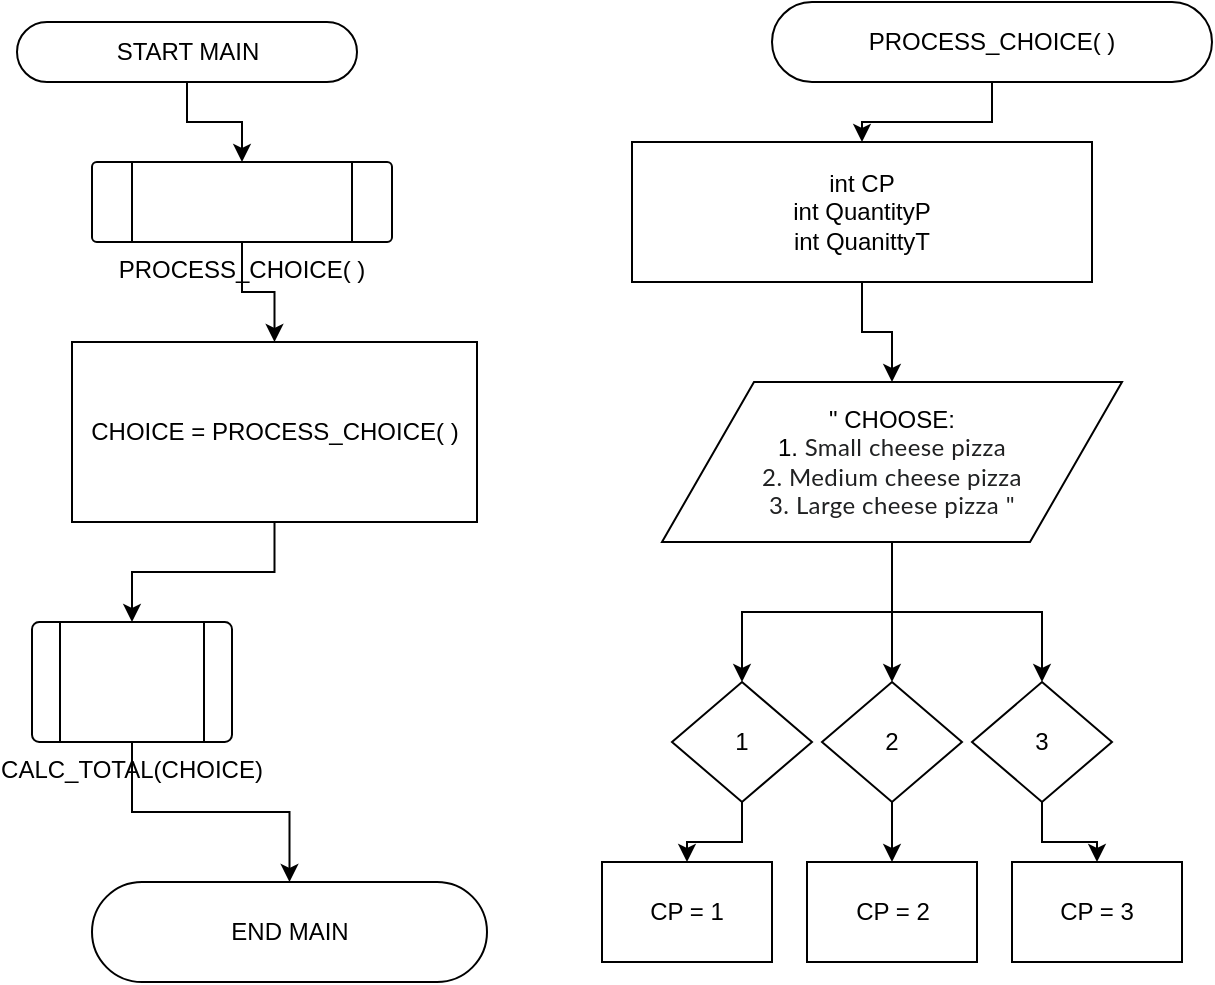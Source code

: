<mxfile version="24.6.5" type="github">
  <diagram name="Page-1" id="Bwrql6FO_Pp4iYdtCRvU">
    <mxGraphModel dx="664" dy="775" grid="1" gridSize="10" guides="1" tooltips="1" connect="1" arrows="1" fold="1" page="1" pageScale="1" pageWidth="850" pageHeight="1100" math="0" shadow="0">
      <root>
        <mxCell id="0" />
        <mxCell id="1" parent="0" />
        <mxCell id="jd5DZ7lS3QpHcR33lxbT-20" value="" style="edgeStyle=orthogonalEdgeStyle;rounded=0;orthogonalLoop=1;jettySize=auto;html=1;" edge="1" parent="1" source="Y5ReOfjwJdekTtEq4LtW-1" target="jd5DZ7lS3QpHcR33lxbT-10">
          <mxGeometry relative="1" as="geometry" />
        </mxCell>
        <mxCell id="Y5ReOfjwJdekTtEq4LtW-1" value="START MAIN" style="html=1;dashed=0;whiteSpace=wrap;shape=mxgraph.dfd.start" parent="1" vertex="1">
          <mxGeometry x="112.5" y="50" width="170" height="30" as="geometry" />
        </mxCell>
        <mxCell id="jd5DZ7lS3QpHcR33lxbT-26" value="" style="edgeStyle=orthogonalEdgeStyle;rounded=0;orthogonalLoop=1;jettySize=auto;html=1;" edge="1" parent="1" source="jd5DZ7lS3QpHcR33lxbT-8" target="jd5DZ7lS3QpHcR33lxbT-25">
          <mxGeometry relative="1" as="geometry" />
        </mxCell>
        <mxCell id="jd5DZ7lS3QpHcR33lxbT-37" style="edgeStyle=orthogonalEdgeStyle;rounded=0;orthogonalLoop=1;jettySize=auto;html=1;entryX=0.5;entryY=0;entryDx=0;entryDy=0;" edge="1" parent="1" source="jd5DZ7lS3QpHcR33lxbT-8" target="jd5DZ7lS3QpHcR33lxbT-36">
          <mxGeometry relative="1" as="geometry" />
        </mxCell>
        <mxCell id="jd5DZ7lS3QpHcR33lxbT-38" style="edgeStyle=orthogonalEdgeStyle;rounded=0;orthogonalLoop=1;jettySize=auto;html=1;entryX=0.5;entryY=0;entryDx=0;entryDy=0;" edge="1" parent="1" source="jd5DZ7lS3QpHcR33lxbT-8" target="jd5DZ7lS3QpHcR33lxbT-35">
          <mxGeometry relative="1" as="geometry" />
        </mxCell>
        <mxCell id="jd5DZ7lS3QpHcR33lxbT-8" value="&lt;font style=&quot;font-size: 12px;&quot;&gt;&quot;&amp;nbsp;&lt;/font&gt;&lt;span style=&quot;background-color: initial;&quot;&gt;CHOOSE:&lt;/span&gt;&lt;div&gt;&lt;font style=&quot;font-size: 12px;&quot;&gt;1.&amp;nbsp;&lt;span style=&quot;color: rgb(32, 33, 34); font-family: Lato, &amp;quot;Lucida Sans Unicode&amp;quot;, &amp;quot;Lucida Grande&amp;quot;, sans-serif; letter-spacing: 0.2px; text-align: start; background-color: rgb(255, 255, 255);&quot;&gt;Small cheese pizza&lt;/span&gt;&lt;/font&gt;&lt;div&gt;&lt;font style=&quot;font-size: 12px;&quot;&gt;&lt;span style=&quot;color: rgb(32, 33, 34); font-family: Lato, &amp;quot;Lucida Sans Unicode&amp;quot;, &amp;quot;Lucida Grande&amp;quot;, sans-serif; letter-spacing: 0.2px; text-align: start; background-color: rgb(255, 255, 255);&quot;&gt;2. Medium cheese pizza&lt;/span&gt;&lt;/font&gt;&lt;/div&gt;&lt;div&gt;&lt;font style=&quot;font-size: 12px;&quot;&gt;&lt;span style=&quot;color: rgb(32, 33, 34); font-family: Lato, &amp;quot;Lucida Sans Unicode&amp;quot;, &amp;quot;Lucida Grande&amp;quot;, sans-serif; letter-spacing: 0.2px; text-align: start; background-color: rgb(255, 255, 255);&quot;&gt;3. Large cheese pizza &quot;&lt;/span&gt;&lt;/font&gt;&lt;/div&gt;&lt;/div&gt;" style="shape=parallelogram;perimeter=parallelogramPerimeter;whiteSpace=wrap;html=1;dashed=0;" vertex="1" parent="1">
          <mxGeometry x="435" y="230" width="230" height="80" as="geometry" />
        </mxCell>
        <mxCell id="jd5DZ7lS3QpHcR33lxbT-13" value="" style="edgeStyle=orthogonalEdgeStyle;rounded=0;orthogonalLoop=1;jettySize=auto;html=1;" edge="1" parent="1" source="jd5DZ7lS3QpHcR33lxbT-10" target="jd5DZ7lS3QpHcR33lxbT-12">
          <mxGeometry relative="1" as="geometry" />
        </mxCell>
        <mxCell id="jd5DZ7lS3QpHcR33lxbT-10" value="PROCESS_CHOICE( )" style="verticalLabelPosition=bottom;verticalAlign=top;html=1;shape=process;whiteSpace=wrap;rounded=1;size=0.136;arcSize=6;" vertex="1" parent="1">
          <mxGeometry x="150" y="120" width="150" height="40" as="geometry" />
        </mxCell>
        <mxCell id="jd5DZ7lS3QpHcR33lxbT-15" value="" style="edgeStyle=orthogonalEdgeStyle;rounded=0;orthogonalLoop=1;jettySize=auto;html=1;" edge="1" parent="1" source="jd5DZ7lS3QpHcR33lxbT-12" target="jd5DZ7lS3QpHcR33lxbT-14">
          <mxGeometry relative="1" as="geometry" />
        </mxCell>
        <mxCell id="jd5DZ7lS3QpHcR33lxbT-12" value="CHOICE = PROCESS_CHOICE( )" style="html=1;dashed=0;whiteSpace=wrap;" vertex="1" parent="1">
          <mxGeometry x="140" y="210" width="202.5" height="90" as="geometry" />
        </mxCell>
        <mxCell id="jd5DZ7lS3QpHcR33lxbT-17" value="" style="edgeStyle=orthogonalEdgeStyle;rounded=0;orthogonalLoop=1;jettySize=auto;html=1;" edge="1" parent="1" source="jd5DZ7lS3QpHcR33lxbT-14" target="jd5DZ7lS3QpHcR33lxbT-16">
          <mxGeometry relative="1" as="geometry" />
        </mxCell>
        <mxCell id="jd5DZ7lS3QpHcR33lxbT-14" value="CALC_TOTAL(CHOICE)" style="verticalLabelPosition=bottom;verticalAlign=top;html=1;shape=process;whiteSpace=wrap;rounded=1;size=0.14;arcSize=6;" vertex="1" parent="1">
          <mxGeometry x="120" y="350" width="100" height="60" as="geometry" />
        </mxCell>
        <mxCell id="jd5DZ7lS3QpHcR33lxbT-16" value="END MAIN" style="html=1;dashed=0;whiteSpace=wrap;shape=mxgraph.dfd.start" vertex="1" parent="1">
          <mxGeometry x="150" y="480" width="197.5" height="50" as="geometry" />
        </mxCell>
        <mxCell id="jd5DZ7lS3QpHcR33lxbT-22" value="" style="edgeStyle=orthogonalEdgeStyle;rounded=0;orthogonalLoop=1;jettySize=auto;html=1;" edge="1" parent="1" source="jd5DZ7lS3QpHcR33lxbT-18" target="jd5DZ7lS3QpHcR33lxbT-21">
          <mxGeometry relative="1" as="geometry" />
        </mxCell>
        <mxCell id="jd5DZ7lS3QpHcR33lxbT-18" value="PROCESS_CHOICE( )" style="html=1;dashed=0;whiteSpace=wrap;shape=mxgraph.dfd.start" vertex="1" parent="1">
          <mxGeometry x="490" y="40" width="220" height="40" as="geometry" />
        </mxCell>
        <mxCell id="jd5DZ7lS3QpHcR33lxbT-23" value="" style="edgeStyle=orthogonalEdgeStyle;rounded=0;orthogonalLoop=1;jettySize=auto;html=1;" edge="1" parent="1" source="jd5DZ7lS3QpHcR33lxbT-21" target="jd5DZ7lS3QpHcR33lxbT-8">
          <mxGeometry relative="1" as="geometry" />
        </mxCell>
        <mxCell id="jd5DZ7lS3QpHcR33lxbT-21" value="&lt;div&gt;int CP&lt;/div&gt;&lt;div&gt;int QuantityP&lt;/div&gt;&lt;div&gt;int QuanittyT&lt;/div&gt;" style="html=1;dashed=0;whiteSpace=wrap;" vertex="1" parent="1">
          <mxGeometry x="420" y="110" width="230" height="70" as="geometry" />
        </mxCell>
        <mxCell id="jd5DZ7lS3QpHcR33lxbT-40" value="" style="edgeStyle=orthogonalEdgeStyle;rounded=0;orthogonalLoop=1;jettySize=auto;html=1;" edge="1" parent="1" source="jd5DZ7lS3QpHcR33lxbT-25" target="jd5DZ7lS3QpHcR33lxbT-39">
          <mxGeometry relative="1" as="geometry" />
        </mxCell>
        <mxCell id="jd5DZ7lS3QpHcR33lxbT-25" value="1" style="rhombus;whiteSpace=wrap;html=1;dashed=0;" vertex="1" parent="1">
          <mxGeometry x="440" y="380" width="70" height="60" as="geometry" />
        </mxCell>
        <mxCell id="jd5DZ7lS3QpHcR33lxbT-46" value="" style="edgeStyle=orthogonalEdgeStyle;rounded=0;orthogonalLoop=1;jettySize=auto;html=1;" edge="1" parent="1" source="jd5DZ7lS3QpHcR33lxbT-35" target="jd5DZ7lS3QpHcR33lxbT-44">
          <mxGeometry relative="1" as="geometry" />
        </mxCell>
        <mxCell id="jd5DZ7lS3QpHcR33lxbT-35" value="3" style="rhombus;whiteSpace=wrap;html=1;dashed=0;" vertex="1" parent="1">
          <mxGeometry x="590" y="380" width="70" height="60" as="geometry" />
        </mxCell>
        <mxCell id="jd5DZ7lS3QpHcR33lxbT-45" value="" style="edgeStyle=orthogonalEdgeStyle;rounded=0;orthogonalLoop=1;jettySize=auto;html=1;" edge="1" parent="1" source="jd5DZ7lS3QpHcR33lxbT-36" target="jd5DZ7lS3QpHcR33lxbT-43">
          <mxGeometry relative="1" as="geometry" />
        </mxCell>
        <mxCell id="jd5DZ7lS3QpHcR33lxbT-36" value="2" style="rhombus;whiteSpace=wrap;html=1;dashed=0;" vertex="1" parent="1">
          <mxGeometry x="515" y="380" width="70" height="60" as="geometry" />
        </mxCell>
        <mxCell id="jd5DZ7lS3QpHcR33lxbT-39" value="CP = 1" style="whiteSpace=wrap;html=1;dashed=0;" vertex="1" parent="1">
          <mxGeometry x="405" y="470" width="85" height="50" as="geometry" />
        </mxCell>
        <mxCell id="jd5DZ7lS3QpHcR33lxbT-43" value="CP = 2" style="whiteSpace=wrap;html=1;dashed=0;" vertex="1" parent="1">
          <mxGeometry x="507.5" y="470" width="85" height="50" as="geometry" />
        </mxCell>
        <mxCell id="jd5DZ7lS3QpHcR33lxbT-44" value="CP = 3" style="whiteSpace=wrap;html=1;dashed=0;" vertex="1" parent="1">
          <mxGeometry x="610" y="470" width="85" height="50" as="geometry" />
        </mxCell>
      </root>
    </mxGraphModel>
  </diagram>
</mxfile>
